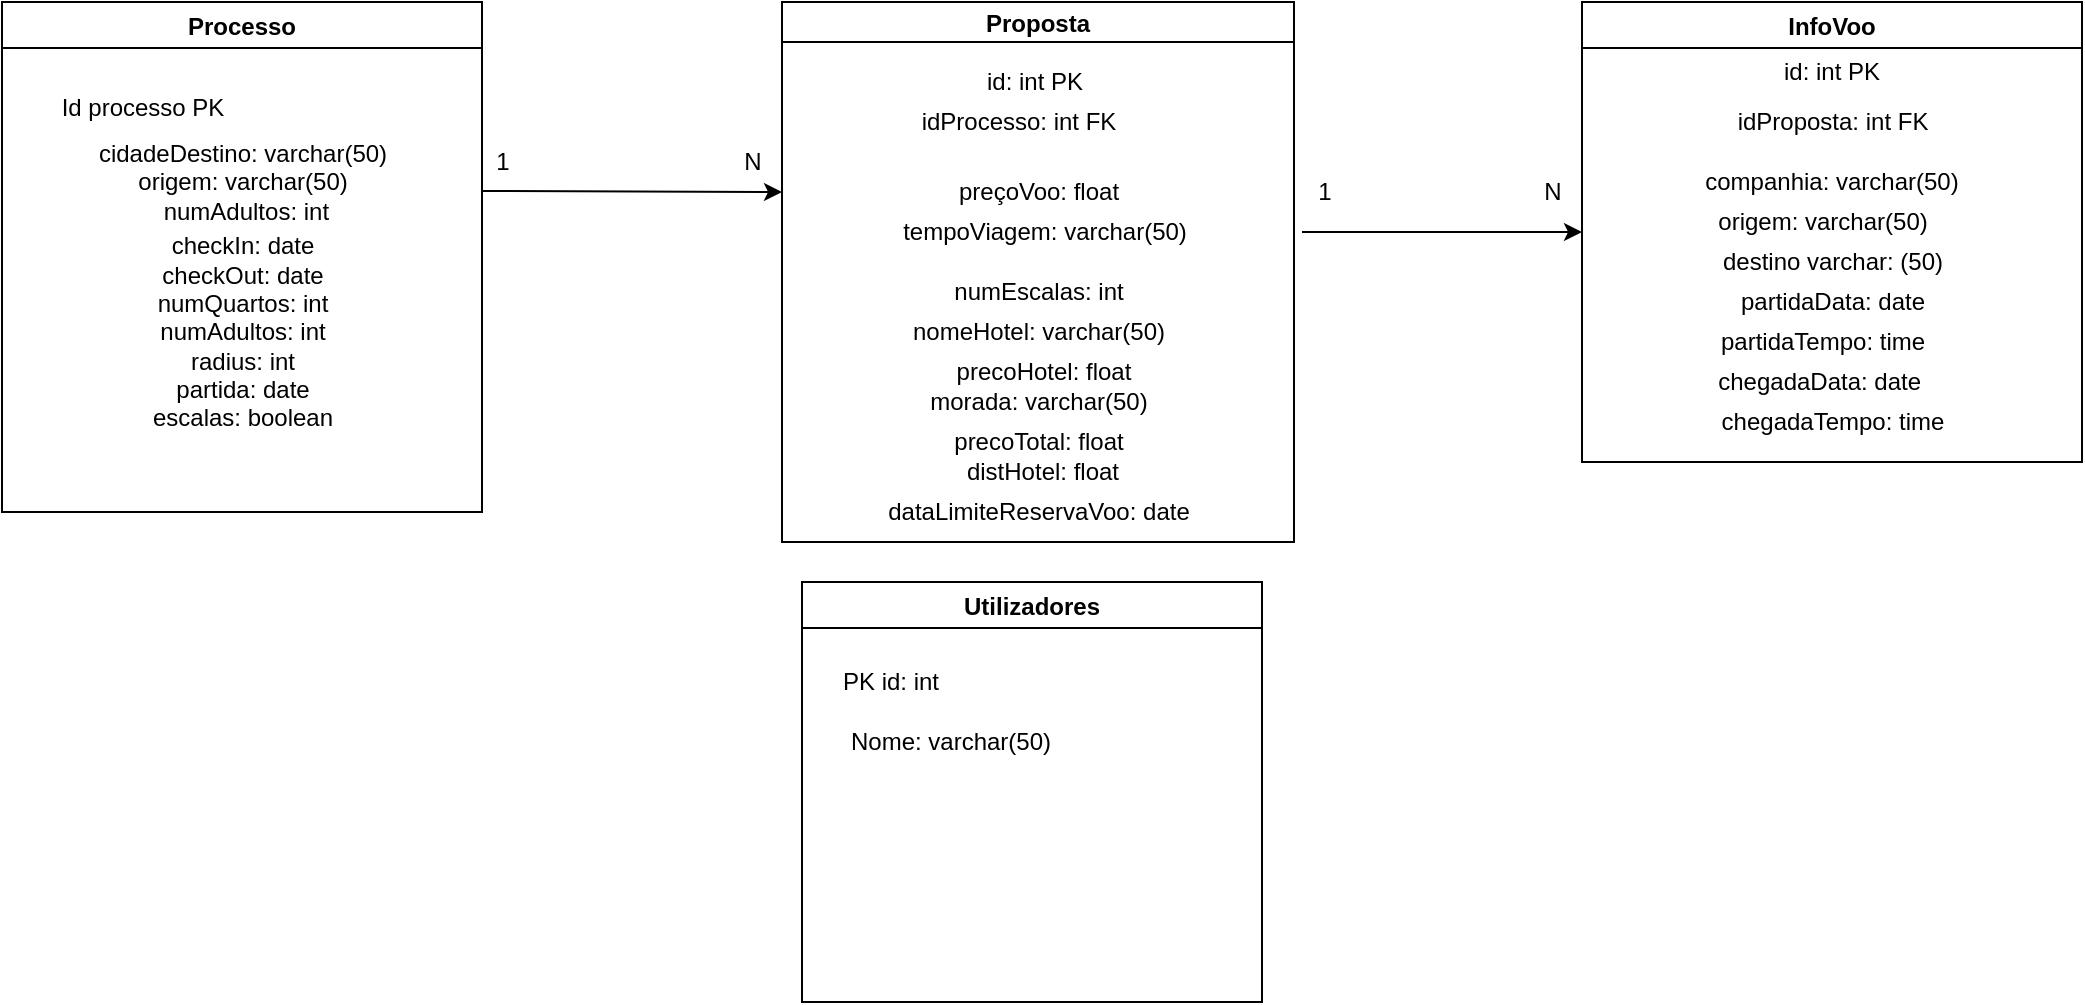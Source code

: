 <mxfile version="20.0.3" type="device"><diagram id="Cb1ZTBbHP3FffYTAPCbx" name="Page-1"><mxGraphModel dx="2448" dy="756" grid="1" gridSize="10" guides="1" tooltips="1" connect="1" arrows="1" fold="1" page="1" pageScale="1" pageWidth="827" pageHeight="1169" math="0" shadow="0"><root><mxCell id="0"/><mxCell id="1" parent="0"/><mxCell id="GdH38-dS5jPyZ5lZ6MTL-3" value="Processo" style="swimlane;swimlaneFillColor=#ffffff;" parent="1" vertex="1"><mxGeometry x="-30" y="20" width="240" height="255" as="geometry"/></mxCell><mxCell id="GdH38-dS5jPyZ5lZ6MTL-4" value="Id processo PK" style="text;html=1;align=center;verticalAlign=middle;resizable=0;points=[];autosize=1;strokeColor=none;" parent="GdH38-dS5jPyZ5lZ6MTL-3" vertex="1"><mxGeometry x="20" y="42.5" width="100" height="20" as="geometry"/></mxCell><mxCell id="GdH38-dS5jPyZ5lZ6MTL-5" value="cidadeDestino: varchar(50)&lt;br&gt;origem: varchar(50)&lt;br&gt;&amp;nbsp;numAdultos: int" style="text;html=1;align=center;verticalAlign=middle;resizable=0;points=[];autosize=1;strokeColor=none;" parent="GdH38-dS5jPyZ5lZ6MTL-3" vertex="1"><mxGeometry x="35" y="60" width="170" height="60" as="geometry"/></mxCell><mxCell id="GdH38-dS5jPyZ5lZ6MTL-6" value="checkIn: date&lt;br&gt;checkOut: date&lt;br&gt;numQuartos: int&lt;br&gt;numAdultos: int&lt;br&gt;radius: int&lt;br&gt;partida: date&lt;br&gt;escalas: boolean" style="text;html=1;align=center;verticalAlign=middle;resizable=0;points=[];autosize=1;strokeColor=none;" parent="GdH38-dS5jPyZ5lZ6MTL-3" vertex="1"><mxGeometry x="65" y="110" width="110" height="110" as="geometry"/></mxCell><mxCell id="GdH38-dS5jPyZ5lZ6MTL-7" value="Proposta" style="swimlane;swimlaneFillColor=#ffffff;startSize=20;" parent="1" vertex="1"><mxGeometry x="360" y="20" width="256" height="270" as="geometry"/></mxCell><mxCell id="GdH38-dS5jPyZ5lZ6MTL-8" value="idProcesso: int FK" style="text;html=1;align=center;verticalAlign=middle;resizable=0;points=[];autosize=1;strokeColor=none;" parent="GdH38-dS5jPyZ5lZ6MTL-7" vertex="1"><mxGeometry x="58" y="45" width="120" height="30" as="geometry"/></mxCell><mxCell id="GdH38-dS5jPyZ5lZ6MTL-15" value="id: int PK" style="text;html=1;align=center;verticalAlign=middle;resizable=0;points=[];autosize=1;strokeColor=none;" parent="GdH38-dS5jPyZ5lZ6MTL-7" vertex="1"><mxGeometry x="91" y="25" width="70" height="30" as="geometry"/></mxCell><mxCell id="kXBFMIe93l3PPffeEIcb-11" value="preçoVoo: float" style="text;html=1;align=center;verticalAlign=middle;resizable=0;points=[];autosize=1;strokeColor=none;" parent="GdH38-dS5jPyZ5lZ6MTL-7" vertex="1"><mxGeometry x="78" y="80" width="100" height="30" as="geometry"/></mxCell><mxCell id="kXBFMIe93l3PPffeEIcb-13" value="tempoViagem: varchar(50)" style="text;html=1;align=center;verticalAlign=middle;resizable=0;points=[];autosize=1;strokeColor=none;" parent="GdH38-dS5jPyZ5lZ6MTL-7" vertex="1"><mxGeometry x="46" y="100" width="170" height="30" as="geometry"/></mxCell><mxCell id="kXBFMIe93l3PPffeEIcb-20" value="nomeHotel: varchar(50)" style="text;html=1;align=center;verticalAlign=middle;resizable=0;points=[];autosize=1;strokeColor=none;" parent="GdH38-dS5jPyZ5lZ6MTL-7" vertex="1"><mxGeometry x="53" y="150" width="150" height="30" as="geometry"/></mxCell><mxCell id="kXBFMIe93l3PPffeEIcb-22" value="morada: varchar(50)" style="text;html=1;align=center;verticalAlign=middle;resizable=0;points=[];autosize=1;strokeColor=none;" parent="GdH38-dS5jPyZ5lZ6MTL-7" vertex="1"><mxGeometry x="68" y="190" width="120" height="20" as="geometry"/></mxCell><mxCell id="kXBFMIe93l3PPffeEIcb-15" value="numEscalas: int" style="text;html=1;align=center;verticalAlign=middle;resizable=0;points=[];autosize=1;strokeColor=none;" parent="GdH38-dS5jPyZ5lZ6MTL-7" vertex="1"><mxGeometry x="73" y="130" width="110" height="30" as="geometry"/></mxCell><mxCell id="kXBFMIe93l3PPffeEIcb-26" value="precoTotal: float" style="text;html=1;align=center;verticalAlign=middle;resizable=0;points=[];autosize=1;strokeColor=none;" parent="GdH38-dS5jPyZ5lZ6MTL-7" vertex="1"><mxGeometry x="78" y="210" width="100" height="20" as="geometry"/></mxCell><mxCell id="fmOO1cvmGUbQlJ-FudZY-9" value="distHotel: float" style="text;html=1;strokeColor=none;fillColor=none;align=center;verticalAlign=middle;whiteSpace=wrap;rounded=0;" vertex="1" parent="GdH38-dS5jPyZ5lZ6MTL-7"><mxGeometry x="91" y="220" width="79" height="30" as="geometry"/></mxCell><mxCell id="fmOO1cvmGUbQlJ-FudZY-10" value="dataLimiteReservaVoo: date" style="text;html=1;strokeColor=none;fillColor=none;align=center;verticalAlign=middle;whiteSpace=wrap;rounded=0;" vertex="1" parent="GdH38-dS5jPyZ5lZ6MTL-7"><mxGeometry x="47.5" y="240" width="161" height="30" as="geometry"/></mxCell><mxCell id="fmOO1cvmGUbQlJ-FudZY-12" value="precoHotel: float" style="text;html=1;strokeColor=none;fillColor=none;align=center;verticalAlign=middle;whiteSpace=wrap;rounded=0;" vertex="1" parent="GdH38-dS5jPyZ5lZ6MTL-7"><mxGeometry x="84" y="170" width="94" height="30" as="geometry"/></mxCell><mxCell id="i08hCMeKczeSQT-eftGr-1" value="Utilizadores" style="swimlane;swimlaneFillColor=#ffffff;" parent="1" vertex="1"><mxGeometry x="370" y="310" width="230" height="210" as="geometry"/></mxCell><mxCell id="i08hCMeKczeSQT-eftGr-2" value="PK id: int" style="text;html=1;align=center;verticalAlign=middle;resizable=0;points=[];autosize=1;strokeColor=none;" parent="i08hCMeKczeSQT-eftGr-1" vertex="1"><mxGeometry x="14" y="40" width="60" height="20" as="geometry"/></mxCell><mxCell id="i08hCMeKczeSQT-eftGr-3" value="Nome: varchar(50)" style="text;html=1;align=center;verticalAlign=middle;resizable=0;points=[];autosize=1;strokeColor=none;" parent="i08hCMeKczeSQT-eftGr-1" vertex="1"><mxGeometry x="14" y="70" width="120" height="20" as="geometry"/></mxCell><mxCell id="kXBFMIe93l3PPffeEIcb-3" value="InfoVoo" style="swimlane;swimlaneFillColor=#ffffff;" parent="1" vertex="1"><mxGeometry x="760" y="20" width="250" height="230" as="geometry"/></mxCell><mxCell id="kXBFMIe93l3PPffeEIcb-4" value="idProposta: int FK" style="text;html=1;align=center;verticalAlign=middle;resizable=0;points=[];autosize=1;strokeColor=none;" parent="kXBFMIe93l3PPffeEIcb-3" vertex="1"><mxGeometry x="65" y="45" width="120" height="30" as="geometry"/></mxCell><mxCell id="kXBFMIe93l3PPffeEIcb-16" value="origem: varchar(50)" style="text;html=1;align=center;verticalAlign=middle;resizable=0;points=[];autosize=1;strokeColor=none;" parent="kXBFMIe93l3PPffeEIcb-3" vertex="1"><mxGeometry x="60" y="100" width="120" height="20" as="geometry"/></mxCell><mxCell id="kXBFMIe93l3PPffeEIcb-19" value="chegadaData: date&amp;nbsp;" style="text;html=1;align=center;verticalAlign=middle;resizable=0;points=[];autosize=1;strokeColor=none;" parent="kXBFMIe93l3PPffeEIcb-3" vertex="1"><mxGeometry x="60" y="180" width="120" height="20" as="geometry"/></mxCell><mxCell id="kXBFMIe93l3PPffeEIcb-18" value="partidaData: date" style="text;html=1;align=center;verticalAlign=middle;resizable=0;points=[];autosize=1;strokeColor=none;" parent="kXBFMIe93l3PPffeEIcb-3" vertex="1"><mxGeometry x="70" y="140" width="110" height="20" as="geometry"/></mxCell><mxCell id="kXBFMIe93l3PPffeEIcb-17" value="destino varchar: (50)" style="text;html=1;align=center;verticalAlign=middle;resizable=0;points=[];autosize=1;strokeColor=none;" parent="kXBFMIe93l3PPffeEIcb-3" vertex="1"><mxGeometry x="60" y="120" width="130" height="20" as="geometry"/></mxCell><mxCell id="iiXGfXCUbtFZuwhNekPR-7" value="id: int PK" style="text;html=1;strokeColor=none;fillColor=none;align=center;verticalAlign=middle;whiteSpace=wrap;rounded=0;" parent="kXBFMIe93l3PPffeEIcb-3" vertex="1"><mxGeometry x="95" y="20" width="60" height="30" as="geometry"/></mxCell><mxCell id="iiXGfXCUbtFZuwhNekPR-8" value="partidaTempo: time" style="text;html=1;align=center;verticalAlign=middle;resizable=0;points=[];autosize=1;strokeColor=none;" parent="kXBFMIe93l3PPffeEIcb-3" vertex="1"><mxGeometry x="60" y="160" width="120" height="20" as="geometry"/></mxCell><mxCell id="iiXGfXCUbtFZuwhNekPR-9" value="chegadaTempo: time" style="text;html=1;align=center;verticalAlign=middle;resizable=0;points=[];autosize=1;strokeColor=none;" parent="kXBFMIe93l3PPffeEIcb-3" vertex="1"><mxGeometry x="60" y="200" width="130" height="20" as="geometry"/></mxCell><mxCell id="fmOO1cvmGUbQlJ-FudZY-15" value="companhia: varchar(50)" style="text;html=1;strokeColor=none;fillColor=none;align=center;verticalAlign=middle;whiteSpace=wrap;rounded=0;" vertex="1" parent="kXBFMIe93l3PPffeEIcb-3"><mxGeometry x="55" y="75" width="140" height="30" as="geometry"/></mxCell><mxCell id="fmOO1cvmGUbQlJ-FudZY-1" value="" style="endArrow=classic;html=1;rounded=0;entryX=0;entryY=0.5;entryDx=0;entryDy=0;" edge="1" parent="1" target="kXBFMIe93l3PPffeEIcb-3"><mxGeometry width="50" height="50" relative="1" as="geometry"><mxPoint x="620" y="135" as="sourcePoint"/><mxPoint x="690" y="160" as="targetPoint"/></mxGeometry></mxCell><mxCell id="fmOO1cvmGUbQlJ-FudZY-2" value="" style="endArrow=classic;html=1;rounded=0;exitX=1;exitY=0.5;exitDx=0;exitDy=0;" edge="1" parent="1"><mxGeometry width="50" height="50" relative="1" as="geometry"><mxPoint x="210" y="114.5" as="sourcePoint"/><mxPoint x="360" y="115" as="targetPoint"/></mxGeometry></mxCell><mxCell id="fmOO1cvmGUbQlJ-FudZY-5" value="1" style="text;html=1;align=center;verticalAlign=middle;resizable=0;points=[];autosize=1;strokeColor=none;fillColor=none;" vertex="1" parent="1"><mxGeometry x="205" y="85" width="30" height="30" as="geometry"/></mxCell><mxCell id="fmOO1cvmGUbQlJ-FudZY-6" value="N" style="text;html=1;align=center;verticalAlign=middle;resizable=0;points=[];autosize=1;strokeColor=none;fillColor=none;" vertex="1" parent="1"><mxGeometry x="330" y="85" width="30" height="30" as="geometry"/></mxCell><mxCell id="fmOO1cvmGUbQlJ-FudZY-7" value="1" style="text;html=1;align=center;verticalAlign=middle;resizable=0;points=[];autosize=1;strokeColor=none;fillColor=none;" vertex="1" parent="1"><mxGeometry x="616" y="100" width="30" height="30" as="geometry"/></mxCell><mxCell id="fmOO1cvmGUbQlJ-FudZY-8" value="N" style="text;html=1;align=center;verticalAlign=middle;resizable=0;points=[];autosize=1;strokeColor=none;fillColor=none;" vertex="1" parent="1"><mxGeometry x="730" y="100" width="30" height="30" as="geometry"/></mxCell></root></mxGraphModel></diagram></mxfile>